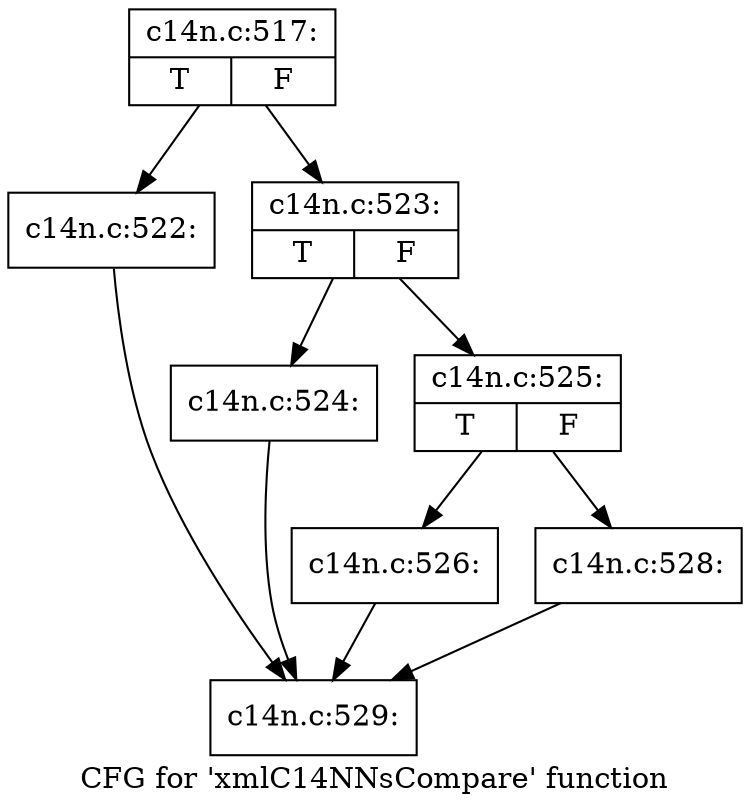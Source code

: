 digraph "CFG for 'xmlC14NNsCompare' function" {
	label="CFG for 'xmlC14NNsCompare' function";

	Node0x55fe83bf28d0 [shape=record,label="{c14n.c:517:|{<s0>T|<s1>F}}"];
	Node0x55fe83bf28d0 -> Node0x55fe83c05a90;
	Node0x55fe83bf28d0 -> Node0x55fe83c05ae0;
	Node0x55fe83c05a90 [shape=record,label="{c14n.c:522:}"];
	Node0x55fe83c05a90 -> Node0x55fe83bf2920;
	Node0x55fe83c05ae0 [shape=record,label="{c14n.c:523:|{<s0>T|<s1>F}}"];
	Node0x55fe83c05ae0 -> Node0x55fe83c05fd0;
	Node0x55fe83c05ae0 -> Node0x55fe83c06020;
	Node0x55fe83c05fd0 [shape=record,label="{c14n.c:524:}"];
	Node0x55fe83c05fd0 -> Node0x55fe83bf2920;
	Node0x55fe83c06020 [shape=record,label="{c14n.c:525:|{<s0>T|<s1>F}}"];
	Node0x55fe83c06020 -> Node0x55fe83c064e0;
	Node0x55fe83c06020 -> Node0x55fe83c06530;
	Node0x55fe83c064e0 [shape=record,label="{c14n.c:526:}"];
	Node0x55fe83c064e0 -> Node0x55fe83bf2920;
	Node0x55fe83c06530 [shape=record,label="{c14n.c:528:}"];
	Node0x55fe83c06530 -> Node0x55fe83bf2920;
	Node0x55fe83bf2920 [shape=record,label="{c14n.c:529:}"];
}
